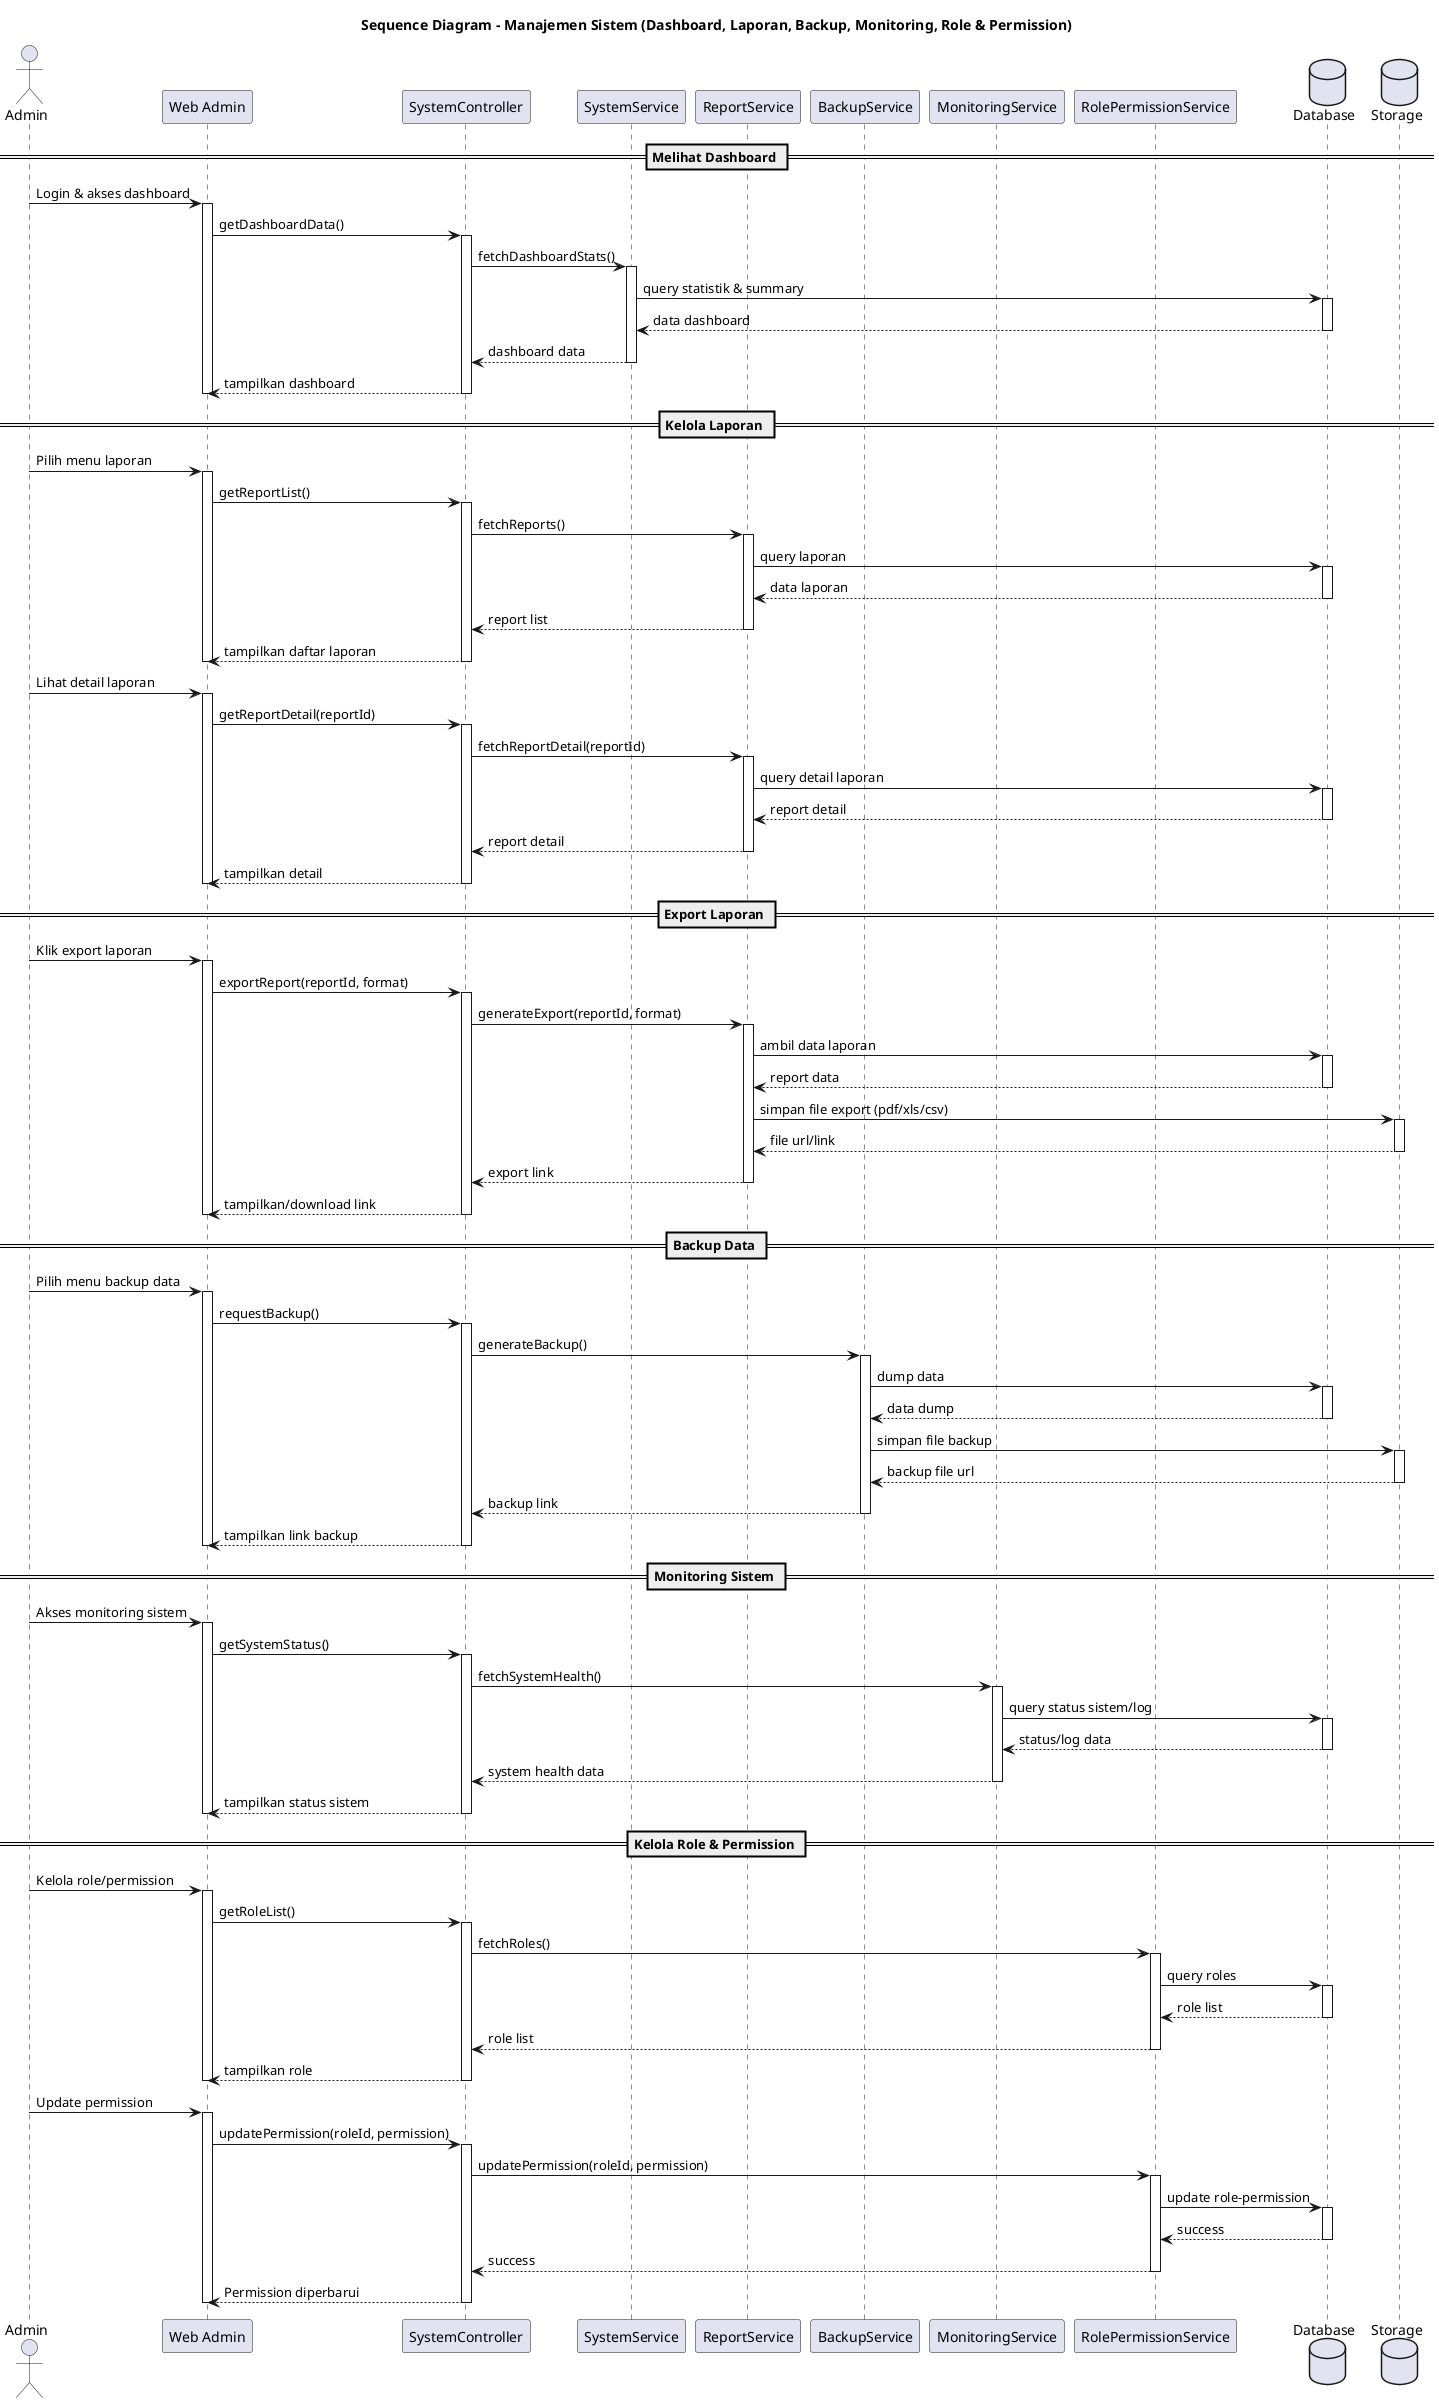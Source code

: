 @startuml
title Sequence Diagram - Manajemen Sistem (Dashboard, Laporan, Backup, Monitoring, Role & Permission)

actor Admin
participant "Web Admin" as App
participant "SystemController" as Controller
participant "SystemService" as Service
participant "ReportService" as Report
participant "BackupService" as Backup
participant "MonitoringService" as Monitor
participant "RolePermissionService" as RolePerm
database "Database" as DB
database "Storage" as Storage

== Melihat Dashboard ==
Admin -> App : Login & akses dashboard
activate App
App -> Controller : getDashboardData()
activate Controller
Controller -> Service : fetchDashboardStats()
activate Service
Service -> DB : query statistik & summary
activate DB
DB --> Service : data dashboard
deactivate DB
Service --> Controller : dashboard data
deactivate Service
Controller --> App : tampilkan dashboard
deactivate Controller
deactivate App

== Kelola Laporan ==
Admin -> App : Pilih menu laporan
activate App
App -> Controller : getReportList()
activate Controller
Controller -> Report : fetchReports()
activate Report
Report -> DB : query laporan
activate DB
DB --> Report : data laporan
deactivate DB
Report --> Controller : report list
deactivate Report
Controller --> App : tampilkan daftar laporan
deactivate Controller
deactivate App

Admin -> App : Lihat detail laporan
activate App
App -> Controller : getReportDetail(reportId)
activate Controller
Controller -> Report : fetchReportDetail(reportId)
activate Report
Report -> DB : query detail laporan
activate DB
DB --> Report : report detail
deactivate DB
Report --> Controller : report detail
deactivate Report
Controller --> App : tampilkan detail
deactivate Controller
deactivate App

== Export Laporan ==
Admin -> App : Klik export laporan
activate App
App -> Controller : exportReport(reportId, format)
activate Controller
Controller -> Report : generateExport(reportId, format)
activate Report
Report -> DB : ambil data laporan
activate DB
DB --> Report : report data
deactivate DB
Report -> Storage : simpan file export (pdf/xls/csv)
activate Storage
Storage --> Report : file url/link
deactivate Storage
Report --> Controller : export link
deactivate Report
Controller --> App : tampilkan/download link
deactivate Controller
deactivate App

== Backup Data ==
Admin -> App : Pilih menu backup data
activate App
App -> Controller : requestBackup()
activate Controller
Controller -> Backup : generateBackup()
activate Backup
Backup -> DB : dump data
activate DB
DB --> Backup : data dump
deactivate DB
Backup -> Storage : simpan file backup
activate Storage
Storage --> Backup : backup file url
deactivate Storage
Backup --> Controller : backup link
deactivate Backup
Controller --> App : tampilkan link backup
deactivate Controller
deactivate App

== Monitoring Sistem ==
Admin -> App : Akses monitoring sistem
activate App
App -> Controller : getSystemStatus()
activate Controller
Controller -> Monitor : fetchSystemHealth()
activate Monitor
Monitor -> DB : query status sistem/log
activate DB
DB --> Monitor : status/log data
deactivate DB
Monitor --> Controller : system health data
deactivate Monitor
Controller --> App : tampilkan status sistem
deactivate Controller
deactivate App

== Kelola Role & Permission ==
Admin -> App : Kelola role/permission
activate App
App -> Controller : getRoleList()
activate Controller
Controller -> RolePerm : fetchRoles()
activate RolePerm
RolePerm -> DB : query roles
activate DB
DB --> RolePerm : role list
deactivate DB
RolePerm --> Controller : role list
deactivate RolePerm
Controller --> App : tampilkan role
deactivate Controller
deactivate App

Admin -> App : Update permission
activate App
App -> Controller : updatePermission(roleId, permission)
activate Controller
Controller -> RolePerm : updatePermission(roleId, permission)
activate RolePerm
RolePerm -> DB : update role-permission
activate DB
DB --> RolePerm : success
deactivate DB
RolePerm --> Controller : success
deactivate RolePerm
Controller --> App : Permission diperbarui
deactivate Controller
deactivate App

' Destruction (opsional, aktifkan jika ingin menampilkan objek di-destroy)
' destroy App
' destroy Controller
' destroy Service
' destroy Report
' destroy Backup
' destroy Monitor
' destroy RolePerm
' destroy DB
' destroy Storage

@enduml
